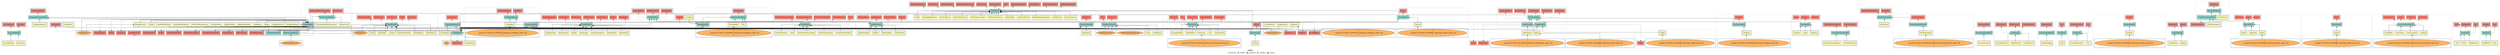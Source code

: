digraph dependencies { node [shape="rect", style="filled", colorscheme=set312]; ranksep=0.4; compound=false; remincross=true; splines=true; splines=ortho; rankdir=LR; rankdir=TB; rankdir=BT; label=<<table BORDER="0"> <tr> <td colspan="5" align="center"><b>Legend</b></td> </tr> <tr> <td> <table BORDER="0"> <tr> <td bgcolor="#ffffb3" width="20"></td> <td>  Declarations</td> </tr> </table> </td> <td> <table BORDER="0"> <tr> <td bgcolor="#8dd3c7" width="20"></td> <td>  Module</td> </tr> </table> </td> <td> <table BORDER="0"> <tr> <td bgcolor="#80b1d3" width="20"></td> <td>  Bootstrap</td> </tr> </table> </td> <td> <table BORDER="0"> <tr> <td bgcolor="#fdb462" width="20"></td> <td>  Providers</td> </tr> </table> </td> <td> <table BORDER="0"> <tr> <td bgcolor="#fb8072" width="20"></td> <td>  Exports</td> </tr> </table> </td> </tr></table>>; ratio=compress; fontname="sans-serif";  subgraph "cluster_AccordionModule" { label=""; style="dotted";node [shape="folder", fillcolor=1]; subgraph cluster_AccordionModule_declarations { style="solid";node [style="filled", shape="rect"]; node [fillcolor=2]; "Accordion"; node [fillcolor=2]; "AccordionItem"; }  "Accordion" -> "AccordionModule" [style="solid", lhead="cluster_AccordionModule" ltail="cluster_AccordionModule_declarations"]; subgraph "cluster_AccordionModule_Accordion_providers" { style="solid";  }  "AccordionItem" -> "AccordionModule" [style="solid", lhead="cluster_AccordionModule" ltail="cluster_AccordionModule_declarations"]; subgraph "cluster_AccordionModule_AccordionItem_providers" { style="solid";  }    subgraph cluster_AccordionModule_imports { style="solid"; node [style="filled", fillcolor=1, shape="rect"];   }     subgraph cluster_AccordionModule_exports { style="solid";node [style="filled", fillcolor=4, shape="rect"];"Accordion " [label="Accordion ", shape="rect"]"AccordionItem " [label="AccordionItem ", shape="rect"]}  "AccordionModule" -> "Accordion " [style="dashed", ltail="cluster_AccordionModule" lhead="cluster_AccordionModule_exports"];  "AccordionModule" -> "AccordionItem " [style="dashed", ltail="cluster_AccordionModule" lhead="cluster_AccordionModule_exports"];    subgraph cluster_AccordionModule_bootstrap { style="solid"; node [style="filled", fillcolor=5, shape="rect"];  }    subgraph cluster_AccordionModule_providers { style="solid"; node [style="filled", fillcolor=6, shape="rect"];   }     }  subgraph "cluster_BreadcrumbModule" { label=""; style="dotted";node [shape="folder", fillcolor=1]; subgraph cluster_BreadcrumbModule_declarations { style="solid";node [style="filled", shape="rect"]; node [fillcolor=2]; "Breadcrumb"; node [fillcolor=2]; "BreadcrumbItemComponent"; }  "Breadcrumb" -> "BreadcrumbModule" [style="solid", lhead="cluster_BreadcrumbModule" ltail="cluster_BreadcrumbModule_declarations"]; subgraph "cluster_BreadcrumbModule_Breadcrumb_providers" { style="solid";  }  "BreadcrumbItemComponent" -> "BreadcrumbModule" [style="solid", lhead="cluster_BreadcrumbModule" ltail="cluster_BreadcrumbModule_declarations"]; subgraph "cluster_BreadcrumbModule_BreadcrumbItemComponent_providers" { style="solid";  }    subgraph cluster_BreadcrumbModule_imports { style="solid"; node [style="filled", fillcolor=1, shape="rect"];    "DialogModule" [label="DialogModule", shape="folder"];   }    "DialogModule" -> "BreadcrumbModule" [lhead="cluster_BreadcrumbModule", ltail="cluster_BreadcrumbModule_imports"];     subgraph cluster_BreadcrumbModule_exports { style="solid";node [style="filled", fillcolor=4, shape="rect"];"Breadcrumb " [label="Breadcrumb ", shape="rect"]"BreadcrumbItemComponent " [label="BreadcrumbItemComponent ", shape="rect"]}  "BreadcrumbModule" -> "Breadcrumb " [style="dashed", ltail="cluster_BreadcrumbModule" lhead="cluster_BreadcrumbModule_exports"];  "BreadcrumbModule" -> "BreadcrumbItemComponent " [style="dashed", ltail="cluster_BreadcrumbModule" lhead="cluster_BreadcrumbModule_exports"];    subgraph cluster_BreadcrumbModule_bootstrap { style="solid"; node [style="filled", fillcolor=5, shape="rect"];  }    subgraph cluster_BreadcrumbModule_providers { style="solid"; node [style="filled", fillcolor=6, shape="rect"];   }     }  subgraph "cluster_ButtonModule" { label=""; style="dotted";node [shape="folder", fillcolor=1]; subgraph cluster_ButtonModule_declarations { style="solid";node [style="filled", shape="rect"]; node [fillcolor=2]; "Button"; }  "Button" -> "ButtonModule" [style="solid", lhead="cluster_ButtonModule" ltail="cluster_ButtonModule_declarations"]; subgraph "cluster_ButtonModule_Button_providers" { style="solid";  }    subgraph cluster_ButtonModule_imports { style="solid"; node [style="filled", fillcolor=1, shape="rect"];   }     subgraph cluster_ButtonModule_exports { style="solid";node [style="filled", fillcolor=4, shape="rect"];"Button " [label="Button ", shape="rect"]}  "ButtonModule" -> "Button " [style="dashed", ltail="cluster_ButtonModule" lhead="cluster_ButtonModule_exports"];    subgraph cluster_ButtonModule_bootstrap { style="solid"; node [style="filled", fillcolor=5, shape="rect"];  }    subgraph cluster_ButtonModule_providers { style="solid"; node [style="filled", fillcolor=6, shape="rect"];   }     }  subgraph "cluster_CheckboxModule" { label=""; style="dotted";node [shape="folder", fillcolor=1]; subgraph cluster_CheckboxModule_declarations { style="solid";node [style="filled", shape="rect"]; node [fillcolor=2]; "Checkbox"; }  "Checkbox" -> "CheckboxModule" [style="solid", lhead="cluster_CheckboxModule" ltail="cluster_CheckboxModule_declarations"]; subgraph "cluster_CheckboxModule_Checkbox_providers" { style="solid";  node [fillcolor=6, shape="oval", style="filled"]; "{
    provide: NG_VALUE_ACCESSOR, useExisting: Checkbox, multi: true
}" -> "Checkbox" [lhead="cluster_CheckboxModule_declarations" ltail="cluster_CheckboxModule_Checkbox_providers"];  }    subgraph cluster_CheckboxModule_imports { style="solid"; node [style="filled", fillcolor=1, shape="rect"];   }     subgraph cluster_CheckboxModule_exports { style="solid";node [style="filled", fillcolor=4, shape="rect"];"Checkbox " [label="Checkbox ", shape="rect"]}  "CheckboxModule" -> "Checkbox " [style="dashed", ltail="cluster_CheckboxModule" lhead="cluster_CheckboxModule_exports"];    subgraph cluster_CheckboxModule_bootstrap { style="solid"; node [style="filled", fillcolor=5, shape="rect"];  }    subgraph cluster_CheckboxModule_providers { style="solid"; node [style="filled", fillcolor=6, shape="rect"];   }     }  subgraph "cluster_CodeSnippetModule" { label=""; style="dotted";node [shape="folder", fillcolor=1]; subgraph cluster_CodeSnippetModule_declarations { style="solid";node [style="filled", shape="rect"]; node [fillcolor=2]; "CodeSnippet"; }  "CodeSnippet" -> "CodeSnippetModule" [style="solid", lhead="cluster_CodeSnippetModule" ltail="cluster_CodeSnippetModule_declarations"]; subgraph "cluster_CodeSnippetModule_CodeSnippet_providers" { style="solid";  }    subgraph cluster_CodeSnippetModule_imports { style="solid"; node [style="filled", fillcolor=1, shape="rect"];    "I18nModule" [label="I18nModule", shape="folder"];   }    "I18nModule" -> "CodeSnippetModule" [lhead="cluster_CodeSnippetModule", ltail="cluster_CodeSnippetModule_imports"];     subgraph cluster_CodeSnippetModule_exports { style="solid";node [style="filled", fillcolor=4, shape="rect"];"CodeSnippet " [label="CodeSnippet ", shape="rect"]}  "CodeSnippetModule" -> "CodeSnippet " [style="dashed", ltail="cluster_CodeSnippetModule" lhead="cluster_CodeSnippetModule_exports"];    subgraph cluster_CodeSnippetModule_bootstrap { style="solid"; node [style="filled", fillcolor=5, shape="rect"];  }    subgraph cluster_CodeSnippetModule_providers { style="solid"; node [style="filled", fillcolor=6, shape="rect"];   }     }  subgraph "cluster_ComboBoxModule" { label=""; style="dotted";node [shape="folder", fillcolor=1]; subgraph cluster_ComboBoxModule_declarations { style="solid";node [style="filled", shape="rect"]; node [fillcolor=2]; "ComboBox"; }  "ComboBox" -> "ComboBoxModule" [style="solid", lhead="cluster_ComboBoxModule" ltail="cluster_ComboBoxModule_declarations"]; subgraph "cluster_ComboBoxModule_ComboBox_providers" { style="solid";  node [fillcolor=6, shape="oval", style="filled"]; "{
    provide: NG_VALUE_ACCESSOR, useExisting: ComboBox, multi: true
}" -> "ComboBox" [lhead="cluster_ComboBoxModule_declarations" ltail="cluster_ComboBoxModule_ComboBox_providers"];  }    subgraph cluster_ComboBoxModule_imports { style="solid"; node [style="filled", fillcolor=1, shape="rect"];    "DropdownModule" [label="DropdownModule", shape="folder"];   }    "DropdownModule" -> "ComboBoxModule" [lhead="cluster_ComboBoxModule", ltail="cluster_ComboBoxModule_imports"];     subgraph cluster_ComboBoxModule_exports { style="solid";node [style="filled", fillcolor=4, shape="rect"];"ComboBox " [label="ComboBox ", shape="rect"]"DropdownModule " [label="DropdownModule ", shape="rect"]}  "ComboBoxModule" -> "ComboBox " [style="dashed", ltail="cluster_ComboBoxModule" lhead="cluster_ComboBoxModule_exports"];  "ComboBoxModule" -> "DropdownModule " [style="dashed", ltail="cluster_ComboBoxModule" lhead="cluster_ComboBoxModule_exports"];    subgraph cluster_ComboBoxModule_bootstrap { style="solid"; node [style="filled", fillcolor=5, shape="rect"];  }    subgraph cluster_ComboBoxModule_providers { style="solid"; node [style="filled", fillcolor=6, shape="rect"];   }     }  subgraph "cluster_ContentSwitcherModule" { label=""; style="dotted";node [shape="folder", fillcolor=1]; subgraph cluster_ContentSwitcherModule_declarations { style="solid";node [style="filled", shape="rect"]; node [fillcolor=2]; "ContentSwitcher"; node [fillcolor=2]; "ContentSwitcherOption"; }  "ContentSwitcher" -> "ContentSwitcherModule" [style="solid", lhead="cluster_ContentSwitcherModule" ltail="cluster_ContentSwitcherModule_declarations"]; subgraph "cluster_ContentSwitcherModule_ContentSwitcher_providers" { style="solid";  }  "ContentSwitcherOption" -> "ContentSwitcherModule" [style="solid", lhead="cluster_ContentSwitcherModule" ltail="cluster_ContentSwitcherModule_declarations"]; subgraph "cluster_ContentSwitcherModule_ContentSwitcherOption_providers" { style="solid";  }    subgraph cluster_ContentSwitcherModule_imports { style="solid"; node [style="filled", fillcolor=1, shape="rect"];   }     subgraph cluster_ContentSwitcherModule_exports { style="solid";node [style="filled", fillcolor=4, shape="rect"];"ContentSwitcher " [label="ContentSwitcher ", shape="rect"]"ContentSwitcherOption " [label="ContentSwitcherOption ", shape="rect"]}  "ContentSwitcherModule" -> "ContentSwitcher " [style="dashed", ltail="cluster_ContentSwitcherModule" lhead="cluster_ContentSwitcherModule_exports"];  "ContentSwitcherModule" -> "ContentSwitcherOption " [style="dashed", ltail="cluster_ContentSwitcherModule" lhead="cluster_ContentSwitcherModule_exports"];    subgraph cluster_ContentSwitcherModule_bootstrap { style="solid"; node [style="filled", fillcolor=5, shape="rect"];  }    subgraph cluster_ContentSwitcherModule_providers { style="solid"; node [style="filled", fillcolor=6, shape="rect"];   }     }  subgraph "cluster_DatePickerInputModule" { label=""; style="dotted";node [shape="folder", fillcolor=1]; subgraph cluster_DatePickerInputModule_declarations { style="solid";node [style="filled", shape="rect"]; node [fillcolor=2]; "DatePickerInput"; }  "DatePickerInput" -> "DatePickerInputModule" [style="solid", lhead="cluster_DatePickerInputModule" ltail="cluster_DatePickerInputModule_declarations"]; subgraph "cluster_DatePickerInputModule_DatePickerInput_providers" { style="solid";  node [fillcolor=6, shape="oval", style="filled"]; "{
    provide: NG_VALUE_ACCESSOR, useExisting: DatePickerInput, multi: true
}" -> "DatePickerInput" [lhead="cluster_DatePickerInputModule_declarations" ltail="cluster_DatePickerInputModule_DatePickerInput_providers"];  }    subgraph cluster_DatePickerInputModule_imports { style="solid"; node [style="filled", fillcolor=1, shape="rect"];   }     subgraph cluster_DatePickerInputModule_exports { style="solid";node [style="filled", fillcolor=4, shape="rect"];"DatePickerInput " [label="DatePickerInput ", shape="rect"]}  "DatePickerInputModule" -> "DatePickerInput " [style="dashed", ltail="cluster_DatePickerInputModule" lhead="cluster_DatePickerInputModule_exports"];    subgraph cluster_DatePickerInputModule_bootstrap { style="solid"; node [style="filled", fillcolor=5, shape="rect"];  }    subgraph cluster_DatePickerInputModule_providers { style="solid"; node [style="filled", fillcolor=6, shape="rect"];   }     }  subgraph "cluster_DatePickerModule" { label=""; style="dotted";node [shape="folder", fillcolor=1]; subgraph cluster_DatePickerModule_declarations { style="solid";node [style="filled", shape="rect"]; node [fillcolor=2]; "DatePicker"; }  "DatePicker" -> "DatePickerModule" [style="solid", lhead="cluster_DatePickerModule" ltail="cluster_DatePickerModule_declarations"]; subgraph "cluster_DatePickerModule_DatePicker_providers" { style="solid";  }    subgraph cluster_DatePickerModule_imports { style="solid"; node [style="filled", fillcolor=1, shape="rect"];    "DatePickerInputModule" [label="DatePickerInputModule", shape="folder"];   }    "DatePickerInputModule" -> "DatePickerModule" [lhead="cluster_DatePickerModule", ltail="cluster_DatePickerModule_imports"];     subgraph cluster_DatePickerModule_exports { style="solid";node [style="filled", fillcolor=4, shape="rect"];"DatePicker " [label="DatePicker ", shape="rect"]"DatePickerInputModule " [label="DatePickerInputModule ", shape="rect"]}  "DatePickerModule" -> "DatePicker " [style="dashed", ltail="cluster_DatePickerModule" lhead="cluster_DatePickerModule_exports"];  "DatePickerModule" -> "DatePickerInputModule " [style="dashed", ltail="cluster_DatePickerModule" lhead="cluster_DatePickerModule_exports"];    subgraph cluster_DatePickerModule_bootstrap { style="solid"; node [style="filled", fillcolor=5, shape="rect"];  }    subgraph cluster_DatePickerModule_providers { style="solid"; node [style="filled", fillcolor=6, shape="rect"];   }     }  subgraph "cluster_DialogModule" { label=""; style="dotted";node [shape="folder", fillcolor=1]; subgraph cluster_DialogModule_declarations { style="solid";node [style="filled", shape="rect"]; node [fillcolor=2]; "Dialog"; node [fillcolor=2]; "DialogDirective"; node [fillcolor=2]; "DialogPlaceholder"; node [fillcolor=2]; "EllipsisTooltip"; node [fillcolor=2]; "OverflowMenu"; node [fillcolor=2]; "OverflowMenuDirective"; node [fillcolor=2]; "OverflowMenuOption"; node [fillcolor=2]; "OverflowMenuPane"; node [fillcolor=2]; "Tooltip"; node [fillcolor=2]; "TooltipDefinition"; node [fillcolor=2]; "TooltipDirective"; node [fillcolor=2]; "TooltipIcon"; }  "Dialog" -> "DialogModule" [style="solid", lhead="cluster_DialogModule" ltail="cluster_DialogModule_declarations"]; subgraph "cluster_DialogModule_Dialog_providers" { style="solid";  }  "DialogDirective" -> "DialogModule" [style="solid", lhead="cluster_DialogModule" ltail="cluster_DialogModule_declarations"]; subgraph "cluster_DialogModule_DialogDirective_providers" { style="solid";  node [fillcolor=6, shape="oval", style="filled"]; "DialogService" -> "DialogDirective" [lhead="cluster_DialogModule_declarations" ltail="cluster_DialogModule_DialogDirective_providers"];  }  "DialogPlaceholder" -> "DialogModule" [style="solid", lhead="cluster_DialogModule" ltail="cluster_DialogModule_declarations"]; subgraph "cluster_DialogModule_DialogPlaceholder_providers" { style="solid";  }  "EllipsisTooltip" -> "DialogModule" [style="solid", lhead="cluster_DialogModule" ltail="cluster_DialogModule_declarations"]; subgraph "cluster_DialogModule_EllipsisTooltip_providers" { style="solid";  }  "OverflowMenu" -> "DialogModule" [style="solid", lhead="cluster_DialogModule" ltail="cluster_DialogModule_declarations"]; subgraph "cluster_DialogModule_OverflowMenu_providers" { style="solid";  }  "OverflowMenuDirective" -> "DialogModule" [style="solid", lhead="cluster_DialogModule" ltail="cluster_DialogModule_declarations"]; subgraph "cluster_DialogModule_OverflowMenuDirective_providers" { style="solid";  }  "OverflowMenuOption" -> "DialogModule" [style="solid", lhead="cluster_DialogModule" ltail="cluster_DialogModule_declarations"]; subgraph "cluster_DialogModule_OverflowMenuOption_providers" { style="solid";  }  "OverflowMenuPane" -> "DialogModule" [style="solid", lhead="cluster_DialogModule" ltail="cluster_DialogModule_declarations"]; subgraph "cluster_DialogModule_OverflowMenuPane_providers" { style="solid";  }  "Tooltip" -> "DialogModule" [style="solid", lhead="cluster_DialogModule" ltail="cluster_DialogModule_declarations"]; subgraph "cluster_DialogModule_Tooltip_providers" { style="solid";  }  "TooltipDefinition" -> "DialogModule" [style="solid", lhead="cluster_DialogModule" ltail="cluster_DialogModule_declarations"]; subgraph "cluster_DialogModule_TooltipDefinition_providers" { style="solid";  }  "TooltipDirective" -> "DialogModule" [style="solid", lhead="cluster_DialogModule" ltail="cluster_DialogModule_declarations"]; subgraph "cluster_DialogModule_TooltipDirective_providers" { style="solid";  }  "TooltipIcon" -> "DialogModule" [style="solid", lhead="cluster_DialogModule" ltail="cluster_DialogModule_declarations"]; subgraph "cluster_DialogModule_TooltipIcon_providers" { style="solid";  }    subgraph cluster_DialogModule_imports { style="solid"; node [style="filled", fillcolor=1, shape="rect"];    "ExperimentalModule" [label="ExperimentalModule", shape="folder"];    "I18nModule" [label="I18nModule", shape="folder"];    "PlaceholderModule" [label="PlaceholderModule", shape="folder"];   }    "ExperimentalModule" -> "DialogModule" [lhead="cluster_DialogModule", ltail="cluster_DialogModule_imports"];    "I18nModule" -> "DialogModule" [lhead="cluster_DialogModule", ltail="cluster_DialogModule_imports"];    "PlaceholderModule" -> "DialogModule" [lhead="cluster_DialogModule", ltail="cluster_DialogModule_imports"];     subgraph cluster_DialogModule_exports { style="solid";node [style="filled", fillcolor=4, shape="rect"];"Dialog " [label="Dialog ", shape="rect"]"DialogDirective " [label="DialogDirective ", shape="rect"]"DialogPlaceholder " [label="DialogPlaceholder ", shape="rect"]"EllipsisTooltip " [label="EllipsisTooltip ", shape="rect"]"OverflowMenu " [label="OverflowMenu ", shape="rect"]"OverflowMenuDirective " [label="OverflowMenuDirective ", shape="rect"]"OverflowMenuOption " [label="OverflowMenuOption ", shape="rect"]"OverflowMenuPane " [label="OverflowMenuPane ", shape="rect"]"Tooltip " [label="Tooltip ", shape="rect"]"TooltipDefinition " [label="TooltipDefinition ", shape="rect"]"TooltipDirective " [label="TooltipDirective ", shape="rect"]"TooltipIcon " [label="TooltipIcon ", shape="rect"]}  "DialogModule" -> "Dialog " [style="dashed", ltail="cluster_DialogModule" lhead="cluster_DialogModule_exports"];  "DialogModule" -> "DialogDirective " [style="dashed", ltail="cluster_DialogModule" lhead="cluster_DialogModule_exports"];  "DialogModule" -> "DialogPlaceholder " [style="dashed", ltail="cluster_DialogModule" lhead="cluster_DialogModule_exports"];  "DialogModule" -> "EllipsisTooltip " [style="dashed", ltail="cluster_DialogModule" lhead="cluster_DialogModule_exports"];  "DialogModule" -> "OverflowMenu " [style="dashed", ltail="cluster_DialogModule" lhead="cluster_DialogModule_exports"];  "DialogModule" -> "OverflowMenuDirective " [style="dashed", ltail="cluster_DialogModule" lhead="cluster_DialogModule_exports"];  "DialogModule" -> "OverflowMenuOption " [style="dashed", ltail="cluster_DialogModule" lhead="cluster_DialogModule_exports"];  "DialogModule" -> "OverflowMenuPane " [style="dashed", ltail="cluster_DialogModule" lhead="cluster_DialogModule_exports"];  "DialogModule" -> "Tooltip " [style="dashed", ltail="cluster_DialogModule" lhead="cluster_DialogModule_exports"];  "DialogModule" -> "TooltipDefinition " [style="dashed", ltail="cluster_DialogModule" lhead="cluster_DialogModule_exports"];  "DialogModule" -> "TooltipDirective " [style="dashed", ltail="cluster_DialogModule" lhead="cluster_DialogModule_exports"];  "DialogModule" -> "TooltipIcon " [style="dashed", ltail="cluster_DialogModule" lhead="cluster_DialogModule_exports"];    subgraph cluster_DialogModule_bootstrap { style="solid"; node [style="filled", fillcolor=5, shape="rect"];  }    subgraph cluster_DialogModule_providers { style="solid"; node [style="filled", fillcolor=6, shape="rect"];    "DialogService" [label="DialogService", shape="oval"];   }    "DialogService" -> "DialogModule" [lhead="cluster_DialogModule", ltail="cluster_DialogModule_providers"];     }  subgraph "cluster_DocumentationModule" { label=""; style="dotted";node [shape="folder", fillcolor=1]; subgraph cluster_DocumentationModule_declarations { style="solid";node [style="filled", shape="rect"]; node [fillcolor=2]; "Documentation"; }  "Documentation" -> "DocumentationModule" [style="solid", lhead="cluster_DocumentationModule" ltail="cluster_DocumentationModule_declarations"]; subgraph "cluster_DocumentationModule_Documentation_providers" { style="solid";  }    subgraph cluster_DocumentationModule_imports { style="solid"; node [style="filled", fillcolor=1, shape="rect"];   }     subgraph cluster_DocumentationModule_exports { style="solid";node [style="filled", fillcolor=4, shape="rect"];"Documentation " [label="Documentation ", shape="rect"]}  "DocumentationModule" -> "Documentation " [style="dashed", ltail="cluster_DocumentationModule" lhead="cluster_DocumentationModule_exports"];    subgraph cluster_DocumentationModule_bootstrap { style="solid"; node [style="filled", fillcolor=5, shape="rect"];  }    subgraph cluster_DocumentationModule_providers { style="solid"; node [style="filled", fillcolor=6, shape="rect"];   }     }  subgraph "cluster_DropdownModule" { label=""; style="dotted";node [shape="folder", fillcolor=1]; subgraph cluster_DropdownModule_declarations { style="solid";node [style="filled", shape="rect"]; node [fillcolor=2]; "Dropdown"; node [fillcolor=2]; "DropdownList"; node [fillcolor=2]; "ScrollableList"; }  "Dropdown" -> "DropdownModule" [style="solid", lhead="cluster_DropdownModule" ltail="cluster_DropdownModule_declarations"]; subgraph "cluster_DropdownModule_Dropdown_providers" { style="solid";  node [fillcolor=6, shape="oval", style="filled"]; "{
    provide: NG_VALUE_ACCESSOR, useExisting: Dropdown, multi: true
}" -> "Dropdown" [lhead="cluster_DropdownModule_declarations" ltail="cluster_DropdownModule_Dropdown_providers"];  }  "DropdownList" -> "DropdownModule" [style="solid", lhead="cluster_DropdownModule" ltail="cluster_DropdownModule_declarations"]; subgraph "cluster_DropdownModule_DropdownList_providers" { style="solid";  }  "ScrollableList" -> "DropdownModule" [style="solid", lhead="cluster_DropdownModule" ltail="cluster_DropdownModule_declarations"]; subgraph "cluster_DropdownModule_ScrollableList_providers" { style="solid";  }    subgraph cluster_DropdownModule_imports { style="solid"; node [style="filled", fillcolor=1, shape="rect"];    "I18nModule" [label="I18nModule", shape="folder"];    "PlaceholderModule" [label="PlaceholderModule", shape="folder"];   }    "I18nModule" -> "DropdownModule" [lhead="cluster_DropdownModule", ltail="cluster_DropdownModule_imports"];    "PlaceholderModule" -> "DropdownModule" [lhead="cluster_DropdownModule", ltail="cluster_DropdownModule_imports"];     subgraph cluster_DropdownModule_exports { style="solid";node [style="filled", fillcolor=4, shape="rect"];"Dropdown " [label="Dropdown ", shape="rect"]"DropdownList " [label="DropdownList ", shape="rect"]"ScrollableList " [label="ScrollableList ", shape="rect"]}  "DropdownModule" -> "Dropdown " [style="dashed", ltail="cluster_DropdownModule" lhead="cluster_DropdownModule_exports"];  "DropdownModule" -> "DropdownList " [style="dashed", ltail="cluster_DropdownModule" lhead="cluster_DropdownModule_exports"];  "DropdownModule" -> "ScrollableList " [style="dashed", ltail="cluster_DropdownModule" lhead="cluster_DropdownModule_exports"];    subgraph cluster_DropdownModule_bootstrap { style="solid"; node [style="filled", fillcolor=5, shape="rect"];  }    subgraph cluster_DropdownModule_providers { style="solid"; node [style="filled", fillcolor=6, shape="rect"];    "DropdownService" [label="DropdownService", shape="oval"];   }    "DropdownService" -> "DropdownModule" [lhead="cluster_DropdownModule", ltail="cluster_DropdownModule_providers"];     }  subgraph "cluster_ExperimentalModule" { label=""; style="dotted";node [shape="folder", fillcolor=1]; subgraph cluster_ExperimentalModule_declarations { style="solid";node [style="filled", shape="rect"]; }    subgraph cluster_ExperimentalModule_imports { style="solid"; node [style="filled", fillcolor=1, shape="rect"];   }     subgraph cluster_ExperimentalModule_exports { style="solid";node [style="filled", fillcolor=4, shape="rect"];}    subgraph cluster_ExperimentalModule_bootstrap { style="solid"; node [style="filled", fillcolor=5, shape="rect"];  }    subgraph cluster_ExperimentalModule_providers { style="solid"; node [style="filled", fillcolor=6, shape="rect"];    "ExperimentalService" [label="ExperimentalService", shape="oval"];   }    "ExperimentalService" -> "ExperimentalModule" [lhead="cluster_ExperimentalModule", ltail="cluster_ExperimentalModule_providers"];     }  subgraph "cluster_FileUploaderModule" { label=""; style="dotted";node [shape="folder", fillcolor=1]; subgraph cluster_FileUploaderModule_declarations { style="solid";node [style="filled", shape="rect"]; node [fillcolor=2]; "File"; node [fillcolor=2]; "FileUploader"; }  "File" -> "FileUploaderModule" [style="solid", lhead="cluster_FileUploaderModule" ltail="cluster_FileUploaderModule_declarations"]; subgraph "cluster_FileUploaderModule_File_providers" { style="solid";  }  "FileUploader" -> "FileUploaderModule" [style="solid", lhead="cluster_FileUploaderModule" ltail="cluster_FileUploaderModule_declarations"]; subgraph "cluster_FileUploaderModule_FileUploader_providers" { style="solid";  node [fillcolor=6, shape="oval", style="filled"]; "{
    provide: NG_VALUE_ACCESSOR, useExisting: FileUploader, multi: true
}" -> "FileUploader" [lhead="cluster_FileUploaderModule_declarations" ltail="cluster_FileUploaderModule_FileUploader_providers"];  }    subgraph cluster_FileUploaderModule_imports { style="solid"; node [style="filled", fillcolor=1, shape="rect"];    "ButtonModule" [label="ButtonModule", shape="folder"];    "LoadingModule" [label="LoadingModule", shape="folder"];   }    "ButtonModule" -> "FileUploaderModule" [lhead="cluster_FileUploaderModule", ltail="cluster_FileUploaderModule_imports"];    "LoadingModule" -> "FileUploaderModule" [lhead="cluster_FileUploaderModule", ltail="cluster_FileUploaderModule_imports"];     subgraph cluster_FileUploaderModule_exports { style="solid";node [style="filled", fillcolor=4, shape="rect"];"FileUploader " [label="FileUploader ", shape="rect"]}  "FileUploaderModule" -> "FileUploader " [style="dashed", ltail="cluster_FileUploaderModule" lhead="cluster_FileUploaderModule_exports"];    subgraph cluster_FileUploaderModule_bootstrap { style="solid"; node [style="filled", fillcolor=5, shape="rect"];  }    subgraph cluster_FileUploaderModule_providers { style="solid"; node [style="filled", fillcolor=6, shape="rect"];   }     }  subgraph "cluster_GridModule" { label=""; style="dotted";node [shape="folder", fillcolor=1]; subgraph cluster_GridModule_declarations { style="solid";node [style="filled", shape="rect"]; node [fillcolor=2]; "ColumnDirective"; node [fillcolor=2]; "GridDirective"; node [fillcolor=2]; "RowDirective"; }  "ColumnDirective" -> "GridModule" [style="solid", lhead="cluster_GridModule" ltail="cluster_GridModule_declarations"]; subgraph "cluster_GridModule_ColumnDirective_providers" { style="solid";  }  "GridDirective" -> "GridModule" [style="solid", lhead="cluster_GridModule" ltail="cluster_GridModule_declarations"]; subgraph "cluster_GridModule_GridDirective_providers" { style="solid";  }  "RowDirective" -> "GridModule" [style="solid", lhead="cluster_GridModule" ltail="cluster_GridModule_declarations"]; subgraph "cluster_GridModule_RowDirective_providers" { style="solid";  }    subgraph cluster_GridModule_imports { style="solid"; node [style="filled", fillcolor=1, shape="rect"];   }     subgraph cluster_GridModule_exports { style="solid";node [style="filled", fillcolor=4, shape="rect"];"ColumnDirective " [label="ColumnDirective ", shape="rect"]"GridDirective " [label="GridDirective ", shape="rect"]"RowDirective " [label="RowDirective ", shape="rect"]}  "GridModule" -> "ColumnDirective " [style="dashed", ltail="cluster_GridModule" lhead="cluster_GridModule_exports"];  "GridModule" -> "GridDirective " [style="dashed", ltail="cluster_GridModule" lhead="cluster_GridModule_exports"];  "GridModule" -> "RowDirective " [style="dashed", ltail="cluster_GridModule" lhead="cluster_GridModule_exports"];    subgraph cluster_GridModule_bootstrap { style="solid"; node [style="filled", fillcolor=5, shape="rect"];  }    subgraph cluster_GridModule_providers { style="solid"; node [style="filled", fillcolor=6, shape="rect"];   }     }  subgraph "cluster_HeaderModule" { label=""; style="dotted";node [shape="folder", fillcolor=1]; subgraph cluster_HeaderModule_declarations { style="solid";node [style="filled", shape="rect"]; node [fillcolor=2]; "Hamburger"; node [fillcolor=2]; "Header"; node [fillcolor=2]; "HeaderAction"; node [fillcolor=2]; "HeaderGlobal"; node [fillcolor=2]; "HeaderItem"; node [fillcolor=2]; "HeaderMenu"; node [fillcolor=2]; "HeaderNavigation"; }  "Hamburger" -> "HeaderModule" [style="solid", lhead="cluster_HeaderModule" ltail="cluster_HeaderModule_declarations"]; subgraph "cluster_HeaderModule_Hamburger_providers" { style="solid";  }  "Header" -> "HeaderModule" [style="solid", lhead="cluster_HeaderModule" ltail="cluster_HeaderModule_declarations"]; subgraph "cluster_HeaderModule_Header_providers" { style="solid";  }  "HeaderAction" -> "HeaderModule" [style="solid", lhead="cluster_HeaderModule" ltail="cluster_HeaderModule_declarations"]; subgraph "cluster_HeaderModule_HeaderAction_providers" { style="solid";  }  "HeaderGlobal" -> "HeaderModule" [style="solid", lhead="cluster_HeaderModule" ltail="cluster_HeaderModule_declarations"]; subgraph "cluster_HeaderModule_HeaderGlobal_providers" { style="solid";  }  "HeaderItem" -> "HeaderModule" [style="solid", lhead="cluster_HeaderModule" ltail="cluster_HeaderModule_declarations"]; subgraph "cluster_HeaderModule_HeaderItem_providers" { style="solid";  }  "HeaderMenu" -> "HeaderModule" [style="solid", lhead="cluster_HeaderModule" ltail="cluster_HeaderModule_declarations"]; subgraph "cluster_HeaderModule_HeaderMenu_providers" { style="solid";  }  "HeaderNavigation" -> "HeaderModule" [style="solid", lhead="cluster_HeaderModule" ltail="cluster_HeaderModule_declarations"]; subgraph "cluster_HeaderModule_HeaderNavigation_providers" { style="solid";  }    subgraph cluster_HeaderModule_imports { style="solid"; node [style="filled", fillcolor=1, shape="rect"];    "I18nModule" [label="I18nModule", shape="folder"];   }    "I18nModule" -> "HeaderModule" [lhead="cluster_HeaderModule", ltail="cluster_HeaderModule_imports"];     subgraph cluster_HeaderModule_exports { style="solid";node [style="filled", fillcolor=4, shape="rect"];"Hamburger " [label="Hamburger ", shape="rect"]"Header " [label="Header ", shape="rect"]"HeaderAction " [label="HeaderAction ", shape="rect"]"HeaderGlobal " [label="HeaderGlobal ", shape="rect"]"HeaderItem " [label="HeaderItem ", shape="rect"]"HeaderMenu " [label="HeaderMenu ", shape="rect"]"HeaderNavigation " [label="HeaderNavigation ", shape="rect"]}  "HeaderModule" -> "Hamburger " [style="dashed", ltail="cluster_HeaderModule" lhead="cluster_HeaderModule_exports"];  "HeaderModule" -> "Header " [style="dashed", ltail="cluster_HeaderModule" lhead="cluster_HeaderModule_exports"];  "HeaderModule" -> "HeaderAction " [style="dashed", ltail="cluster_HeaderModule" lhead="cluster_HeaderModule_exports"];  "HeaderModule" -> "HeaderGlobal " [style="dashed", ltail="cluster_HeaderModule" lhead="cluster_HeaderModule_exports"];  "HeaderModule" -> "HeaderItem " [style="dashed", ltail="cluster_HeaderModule" lhead="cluster_HeaderModule_exports"];  "HeaderModule" -> "HeaderMenu " [style="dashed", ltail="cluster_HeaderModule" lhead="cluster_HeaderModule_exports"];  "HeaderModule" -> "HeaderNavigation " [style="dashed", ltail="cluster_HeaderModule" lhead="cluster_HeaderModule_exports"];    subgraph cluster_HeaderModule_bootstrap { style="solid"; node [style="filled", fillcolor=5, shape="rect"];  }    subgraph cluster_HeaderModule_providers { style="solid"; node [style="filled", fillcolor=6, shape="rect"];   }     }  subgraph "cluster_I18nModule" { label=""; style="dotted";node [shape="folder", fillcolor=1]; subgraph cluster_I18nModule_declarations { style="solid";node [style="filled", shape="rect"]; node [fillcolor=2]; "ReplacePipe"; }  "ReplacePipe" -> "I18nModule" [style="solid", lhead="cluster_I18nModule" ltail="cluster_I18nModule_declarations"]; subgraph "cluster_I18nModule_ReplacePipe_providers" { style="solid";  }    subgraph cluster_I18nModule_imports { style="solid"; node [style="filled", fillcolor=1, shape="rect"];   }     subgraph cluster_I18nModule_exports { style="solid";node [style="filled", fillcolor=4, shape="rect"];"ReplacePipe " [label="ReplacePipe ", shape="rect"]}  "I18nModule" -> "ReplacePipe " [style="dashed", ltail="cluster_I18nModule" lhead="cluster_I18nModule_exports"];    subgraph cluster_I18nModule_bootstrap { style="solid"; node [style="filled", fillcolor=5, shape="rect"];  }    subgraph cluster_I18nModule_providers { style="solid"; node [style="filled", fillcolor=6, shape="rect"];    "I18n" [label="I18n", shape="oval"];   }    "I18n" -> "I18nModule" [lhead="cluster_I18nModule", ltail="cluster_I18nModule_providers"];     }  subgraph "cluster_InlineLoadingModule" { label=""; style="dotted";node [shape="folder", fillcolor=1]; subgraph cluster_InlineLoadingModule_declarations { style="solid";node [style="filled", shape="rect"]; node [fillcolor=2]; "InlineLoading"; }  "InlineLoading" -> "InlineLoadingModule" [style="solid", lhead="cluster_InlineLoadingModule" ltail="cluster_InlineLoadingModule_declarations"]; subgraph "cluster_InlineLoadingModule_InlineLoading_providers" { style="solid";  }    subgraph cluster_InlineLoadingModule_imports { style="solid"; node [style="filled", fillcolor=1, shape="rect"];   }     subgraph cluster_InlineLoadingModule_exports { style="solid";node [style="filled", fillcolor=4, shape="rect"];"InlineLoading " [label="InlineLoading ", shape="rect"]}  "InlineLoadingModule" -> "InlineLoading " [style="dashed", ltail="cluster_InlineLoadingModule" lhead="cluster_InlineLoadingModule_exports"];    subgraph cluster_InlineLoadingModule_bootstrap { style="solid"; node [style="filled", fillcolor=5, shape="rect"];  }    subgraph cluster_InlineLoadingModule_providers { style="solid"; node [style="filled", fillcolor=6, shape="rect"];   }     }  subgraph "cluster_InputModule" { label=""; style="dotted";node [shape="folder", fillcolor=1]; subgraph cluster_InputModule_declarations { style="solid";node [style="filled", shape="rect"]; node [fillcolor=2]; "Label"; node [fillcolor=2]; "TextArea"; node [fillcolor=2]; "TextInput"; }  "Label" -> "InputModule" [style="solid", lhead="cluster_InputModule" ltail="cluster_InputModule_declarations"]; subgraph "cluster_InputModule_Label_providers" { style="solid";  }  "TextArea" -> "InputModule" [style="solid", lhead="cluster_InputModule" ltail="cluster_InputModule_declarations"]; subgraph "cluster_InputModule_TextArea_providers" { style="solid";  }  "TextInput" -> "InputModule" [style="solid", lhead="cluster_InputModule" ltail="cluster_InputModule_declarations"]; subgraph "cluster_InputModule_TextInput_providers" { style="solid";  }    subgraph cluster_InputModule_imports { style="solid"; node [style="filled", fillcolor=1, shape="rect"];   }     subgraph cluster_InputModule_exports { style="solid";node [style="filled", fillcolor=4, shape="rect"];"Label " [label="Label ", shape="rect"]"TextArea " [label="TextArea ", shape="rect"]"TextInput " [label="TextInput ", shape="rect"]}  "InputModule" -> "Label " [style="dashed", ltail="cluster_InputModule" lhead="cluster_InputModule_exports"];  "InputModule" -> "TextArea " [style="dashed", ltail="cluster_InputModule" lhead="cluster_InputModule_exports"];  "InputModule" -> "TextInput " [style="dashed", ltail="cluster_InputModule" lhead="cluster_InputModule_exports"];    subgraph cluster_InputModule_bootstrap { style="solid"; node [style="filled", fillcolor=5, shape="rect"];  }    subgraph cluster_InputModule_providers { style="solid"; node [style="filled", fillcolor=6, shape="rect"];   }     }  subgraph "cluster_LinkModule" { label=""; style="dotted";node [shape="folder", fillcolor=1]; subgraph cluster_LinkModule_declarations { style="solid";node [style="filled", shape="rect"]; node [fillcolor=2]; "Link"; }  "Link" -> "LinkModule" [style="solid", lhead="cluster_LinkModule" ltail="cluster_LinkModule_declarations"]; subgraph "cluster_LinkModule_Link_providers" { style="solid";  }    subgraph cluster_LinkModule_imports { style="solid"; node [style="filled", fillcolor=1, shape="rect"];   }     subgraph cluster_LinkModule_exports { style="solid";node [style="filled", fillcolor=4, shape="rect"];"Link " [label="Link ", shape="rect"]}  "LinkModule" -> "Link " [style="dashed", ltail="cluster_LinkModule" lhead="cluster_LinkModule_exports"];    subgraph cluster_LinkModule_bootstrap { style="solid"; node [style="filled", fillcolor=5, shape="rect"];  }    subgraph cluster_LinkModule_providers { style="solid"; node [style="filled", fillcolor=6, shape="rect"];   }     }  subgraph "cluster_ListModule" { label=""; style="dotted";node [shape="folder", fillcolor=1]; subgraph cluster_ListModule_declarations { style="solid";node [style="filled", shape="rect"]; node [fillcolor=2]; "List"; node [fillcolor=2]; "ListItemDirective"; }  "List" -> "ListModule" [style="solid", lhead="cluster_ListModule" ltail="cluster_ListModule_declarations"]; subgraph "cluster_ListModule_List_providers" { style="solid";  }  "ListItemDirective" -> "ListModule" [style="solid", lhead="cluster_ListModule" ltail="cluster_ListModule_declarations"]; subgraph "cluster_ListModule_ListItemDirective_providers" { style="solid";  }    subgraph cluster_ListModule_imports { style="solid"; node [style="filled", fillcolor=1, shape="rect"];   }     subgraph cluster_ListModule_exports { style="solid";node [style="filled", fillcolor=4, shape="rect"];"List " [label="List ", shape="rect"]"ListItemDirective " [label="ListItemDirective ", shape="rect"]}  "ListModule" -> "List " [style="dashed", ltail="cluster_ListModule" lhead="cluster_ListModule_exports"];  "ListModule" -> "ListItemDirective " [style="dashed", ltail="cluster_ListModule" lhead="cluster_ListModule_exports"];    subgraph cluster_ListModule_bootstrap { style="solid"; node [style="filled", fillcolor=5, shape="rect"];  }    subgraph cluster_ListModule_providers { style="solid"; node [style="filled", fillcolor=6, shape="rect"];   }     }  subgraph "cluster_LoadingModule" { label=""; style="dotted";node [shape="folder", fillcolor=1]; subgraph cluster_LoadingModule_declarations { style="solid";node [style="filled", shape="rect"]; node [fillcolor=2]; "Loading"; }  "Loading" -> "LoadingModule" [style="solid", lhead="cluster_LoadingModule" ltail="cluster_LoadingModule_declarations"]; subgraph "cluster_LoadingModule_Loading_providers" { style="solid";  }    subgraph cluster_LoadingModule_imports { style="solid"; node [style="filled", fillcolor=1, shape="rect"];    "I18nModule" [label="I18nModule", shape="folder"];   }    "I18nModule" -> "LoadingModule" [lhead="cluster_LoadingModule", ltail="cluster_LoadingModule_imports"];     subgraph cluster_LoadingModule_exports { style="solid";node [style="filled", fillcolor=4, shape="rect"];"Loading " [label="Loading ", shape="rect"]}  "LoadingModule" -> "Loading " [style="dashed", ltail="cluster_LoadingModule" lhead="cluster_LoadingModule_exports"];    subgraph cluster_LoadingModule_bootstrap { style="solid"; node [style="filled", fillcolor=5, shape="rect"];  }    subgraph cluster_LoadingModule_providers { style="solid"; node [style="filled", fillcolor=6, shape="rect"];   }     }  subgraph "cluster_ModalModule" { label=""; style="dotted";node [shape="folder", fillcolor=1]; subgraph cluster_ModalModule_declarations { style="solid";node [style="filled", shape="rect"]; node [fillcolor=2]; "AlertModal"; node [fillcolor=2]; "Modal"; node [fillcolor=2]; "ModalFooter"; node [fillcolor=2]; "ModalHeader"; node [fillcolor=2]; "ModalPlaceholder"; node [fillcolor=2]; "Overlay"; }  "AlertModal" -> "ModalModule" [style="solid", lhead="cluster_ModalModule" ltail="cluster_ModalModule_declarations"]; subgraph "cluster_ModalModule_AlertModal_providers" { style="solid";  }  "Modal" -> "ModalModule" [style="solid", lhead="cluster_ModalModule" ltail="cluster_ModalModule_declarations"]; subgraph "cluster_ModalModule_Modal_providers" { style="solid";  }  "ModalFooter" -> "ModalModule" [style="solid", lhead="cluster_ModalModule" ltail="cluster_ModalModule_declarations"]; subgraph "cluster_ModalModule_ModalFooter_providers" { style="solid";  }  "ModalHeader" -> "ModalModule" [style="solid", lhead="cluster_ModalModule" ltail="cluster_ModalModule_declarations"]; subgraph "cluster_ModalModule_ModalHeader_providers" { style="solid";  }  "ModalPlaceholder" -> "ModalModule" [style="solid", lhead="cluster_ModalModule" ltail="cluster_ModalModule_declarations"]; subgraph "cluster_ModalModule_ModalPlaceholder_providers" { style="solid";  }  "Overlay" -> "ModalModule" [style="solid", lhead="cluster_ModalModule" ltail="cluster_ModalModule_declarations"]; subgraph "cluster_ModalModule_Overlay_providers" { style="solid";  }    subgraph cluster_ModalModule_imports { style="solid"; node [style="filled", fillcolor=1, shape="rect"];    "ButtonModule" [label="ButtonModule", shape="folder"];    "ExperimentalModule" [label="ExperimentalModule", shape="folder"];    "I18nModule" [label="I18nModule", shape="folder"];    "PlaceholderModule" [label="PlaceholderModule", shape="folder"];   }    "ButtonModule" -> "ModalModule" [lhead="cluster_ModalModule", ltail="cluster_ModalModule_imports"];    "ExperimentalModule" -> "ModalModule" [lhead="cluster_ModalModule", ltail="cluster_ModalModule_imports"];    "I18nModule" -> "ModalModule" [lhead="cluster_ModalModule", ltail="cluster_ModalModule_imports"];    "PlaceholderModule" -> "ModalModule" [lhead="cluster_ModalModule", ltail="cluster_ModalModule_imports"];     subgraph cluster_ModalModule_exports { style="solid";node [style="filled", fillcolor=4, shape="rect"];"AlertModal " [label="AlertModal ", shape="rect"]"Modal " [label="Modal ", shape="rect"]"ModalFooter " [label="ModalFooter ", shape="rect"]"ModalHeader " [label="ModalHeader ", shape="rect"]"ModalPlaceholder " [label="ModalPlaceholder ", shape="rect"]}  "ModalModule" -> "AlertModal " [style="dashed", ltail="cluster_ModalModule" lhead="cluster_ModalModule_exports"];  "ModalModule" -> "Modal " [style="dashed", ltail="cluster_ModalModule" lhead="cluster_ModalModule_exports"];  "ModalModule" -> "ModalFooter " [style="dashed", ltail="cluster_ModalModule" lhead="cluster_ModalModule_exports"];  "ModalModule" -> "ModalHeader " [style="dashed", ltail="cluster_ModalModule" lhead="cluster_ModalModule_exports"];  "ModalModule" -> "ModalPlaceholder " [style="dashed", ltail="cluster_ModalModule" lhead="cluster_ModalModule_exports"];    subgraph cluster_ModalModule_bootstrap { style="solid"; node [style="filled", fillcolor=5, shape="rect"];  }    subgraph cluster_ModalModule_providers { style="solid"; node [style="filled", fillcolor=6, shape="rect"];    "ModalService" [label="ModalService", shape="oval"];   }    "ModalService" -> "ModalModule" [lhead="cluster_ModalModule", ltail="cluster_ModalModule_providers"];     }  subgraph "cluster_NFormsModule" { label=""; style="dotted";node [shape="folder", fillcolor=1]; subgraph cluster_NFormsModule_declarations { style="solid";node [style="filled", shape="rect"]; }    subgraph cluster_NFormsModule_imports { style="solid"; node [style="filled", fillcolor=1, shape="rect"];    "ButtonModule" [label="ButtonModule", shape="folder"];    "CheckboxModule" [label="CheckboxModule", shape="folder"];    "InputModule" [label="InputModule", shape="folder"];    "RadioModule" [label="RadioModule", shape="folder"];    "ToggleModule" [label="ToggleModule", shape="folder"];   }    "ButtonModule" -> "NFormsModule" [lhead="cluster_NFormsModule", ltail="cluster_NFormsModule_imports"];    "CheckboxModule" -> "NFormsModule" [lhead="cluster_NFormsModule", ltail="cluster_NFormsModule_imports"];    "InputModule" -> "NFormsModule" [lhead="cluster_NFormsModule", ltail="cluster_NFormsModule_imports"];    "RadioModule" -> "NFormsModule" [lhead="cluster_NFormsModule", ltail="cluster_NFormsModule_imports"];    "ToggleModule" -> "NFormsModule" [lhead="cluster_NFormsModule", ltail="cluster_NFormsModule_imports"];     subgraph cluster_NFormsModule_exports { style="solid";node [style="filled", fillcolor=4, shape="rect"];"ButtonModule " [label="ButtonModule ", shape="rect"]"CheckboxModule " [label="CheckboxModule ", shape="rect"]"InputModule " [label="InputModule ", shape="rect"]"RadioModule " [label="RadioModule ", shape="rect"]"ToggleModule " [label="ToggleModule ", shape="rect"]}  "NFormsModule" -> "ButtonModule " [style="dashed", ltail="cluster_NFormsModule" lhead="cluster_NFormsModule_exports"];  "NFormsModule" -> "CheckboxModule " [style="dashed", ltail="cluster_NFormsModule" lhead="cluster_NFormsModule_exports"];  "NFormsModule" -> "InputModule " [style="dashed", ltail="cluster_NFormsModule" lhead="cluster_NFormsModule_exports"];  "NFormsModule" -> "RadioModule " [style="dashed", ltail="cluster_NFormsModule" lhead="cluster_NFormsModule_exports"];  "NFormsModule" -> "ToggleModule " [style="dashed", ltail="cluster_NFormsModule" lhead="cluster_NFormsModule_exports"];    subgraph cluster_NFormsModule_bootstrap { style="solid"; node [style="filled", fillcolor=5, shape="rect"];  }    subgraph cluster_NFormsModule_providers { style="solid"; node [style="filled", fillcolor=6, shape="rect"];   }     }  subgraph "cluster_NotificationModule" { label=""; style="dotted";node [shape="folder", fillcolor=1]; subgraph cluster_NotificationModule_declarations { style="solid";node [style="filled", shape="rect"]; node [fillcolor=2]; "Notification"; node [fillcolor=2]; "Toast"; }  "Notification" -> "NotificationModule" [style="solid", lhead="cluster_NotificationModule" ltail="cluster_NotificationModule_declarations"]; subgraph "cluster_NotificationModule_Notification_providers" { style="solid";  }  "Toast" -> "NotificationModule" [style="solid", lhead="cluster_NotificationModule" ltail="cluster_NotificationModule_declarations"]; subgraph "cluster_NotificationModule_Toast_providers" { style="solid";  }    subgraph cluster_NotificationModule_imports { style="solid"; node [style="filled", fillcolor=1, shape="rect"];    "ExperimentalModule" [label="ExperimentalModule", shape="folder"];    "I18nModule" [label="I18nModule", shape="folder"];   }    "ExperimentalModule" -> "NotificationModule" [lhead="cluster_NotificationModule", ltail="cluster_NotificationModule_imports"];    "I18nModule" -> "NotificationModule" [lhead="cluster_NotificationModule", ltail="cluster_NotificationModule_imports"];     subgraph cluster_NotificationModule_exports { style="solid";node [style="filled", fillcolor=4, shape="rect"];"Notification " [label="Notification ", shape="rect"]"Toast " [label="Toast ", shape="rect"]}  "NotificationModule" -> "Notification " [style="dashed", ltail="cluster_NotificationModule" lhead="cluster_NotificationModule_exports"];  "NotificationModule" -> "Toast " [style="dashed", ltail="cluster_NotificationModule" lhead="cluster_NotificationModule_exports"];    subgraph cluster_NotificationModule_bootstrap { style="solid"; node [style="filled", fillcolor=5, shape="rect"];  }    subgraph cluster_NotificationModule_providers { style="solid"; node [style="filled", fillcolor=6, shape="rect"];    "NotificationDisplayService" [label="NotificationDisplayService", shape="oval"];    "NotificationService" [label="NotificationService", shape="oval"];   }    "NotificationDisplayService" -> "NotificationModule" [lhead="cluster_NotificationModule", ltail="cluster_NotificationModule_providers"];    "NotificationService" -> "NotificationModule" [lhead="cluster_NotificationModule", ltail="cluster_NotificationModule_providers"];     }  subgraph "cluster_NumberModule" { label=""; style="dotted";node [shape="folder", fillcolor=1]; subgraph cluster_NumberModule_declarations { style="solid";node [style="filled", shape="rect"]; node [fillcolor=2]; "Number"; }  "Number" -> "NumberModule" [style="solid", lhead="cluster_NumberModule" ltail="cluster_NumberModule_declarations"]; subgraph "cluster_NumberModule_Number_providers" { style="solid";  node [fillcolor=6, shape="oval", style="filled"]; "{
    provide: NG_VALUE_ACCESSOR, useExisting: Number, multi: true
}" -> "Number" [lhead="cluster_NumberModule_declarations" ltail="cluster_NumberModule_Number_providers"];  }    subgraph cluster_NumberModule_imports { style="solid"; node [style="filled", fillcolor=1, shape="rect"];   }     subgraph cluster_NumberModule_exports { style="solid";node [style="filled", fillcolor=4, shape="rect"];"Number " [label="Number ", shape="rect"]}  "NumberModule" -> "Number " [style="dashed", ltail="cluster_NumberModule" lhead="cluster_NumberModule_exports"];    subgraph cluster_NumberModule_bootstrap { style="solid"; node [style="filled", fillcolor=5, shape="rect"];  }    subgraph cluster_NumberModule_providers { style="solid"; node [style="filled", fillcolor=6, shape="rect"];   }     }  subgraph "cluster_PaginationModule" { label=""; style="dotted";node [shape="folder", fillcolor=1]; subgraph cluster_PaginationModule_declarations { style="solid";node [style="filled", shape="rect"]; node [fillcolor=2]; "Pagination"; }  "Pagination" -> "PaginationModule" [style="solid", lhead="cluster_PaginationModule" ltail="cluster_PaginationModule_declarations"]; subgraph "cluster_PaginationModule_Pagination_providers" { style="solid";  }    subgraph cluster_PaginationModule_imports { style="solid"; node [style="filled", fillcolor=1, shape="rect"];    "ExperimentalModule" [label="ExperimentalModule", shape="folder"];    "I18nModule" [label="I18nModule", shape="folder"];   }    "ExperimentalModule" -> "PaginationModule" [lhead="cluster_PaginationModule", ltail="cluster_PaginationModule_imports"];    "I18nModule" -> "PaginationModule" [lhead="cluster_PaginationModule", ltail="cluster_PaginationModule_imports"];     subgraph cluster_PaginationModule_exports { style="solid";node [style="filled", fillcolor=4, shape="rect"];"Pagination " [label="Pagination ", shape="rect"]}  "PaginationModule" -> "Pagination " [style="dashed", ltail="cluster_PaginationModule" lhead="cluster_PaginationModule_exports"];    subgraph cluster_PaginationModule_bootstrap { style="solid"; node [style="filled", fillcolor=5, shape="rect"];  }    subgraph cluster_PaginationModule_providers { style="solid"; node [style="filled", fillcolor=6, shape="rect"];   }     }  subgraph "cluster_PanelModule" { label=""; style="dotted";node [shape="folder", fillcolor=1]; subgraph cluster_PanelModule_declarations { style="solid";node [style="filled", shape="rect"]; node [fillcolor=2]; "Panel"; node [fillcolor=2]; "ProductSwitcher"; node [fillcolor=2]; "ProductSwitcherItem"; node [fillcolor=2]; "ProductSwitcherList"; node [fillcolor=2]; "ProductSwitcherListItem"; }  "Panel" -> "PanelModule" [style="solid", lhead="cluster_PanelModule" ltail="cluster_PanelModule_declarations"]; subgraph "cluster_PanelModule_Panel_providers" { style="solid";  }  "ProductSwitcher" -> "PanelModule" [style="solid", lhead="cluster_PanelModule" ltail="cluster_PanelModule_declarations"]; subgraph "cluster_PanelModule_ProductSwitcher_providers" { style="solid";  }  "ProductSwitcherItem" -> "PanelModule" [style="solid", lhead="cluster_PanelModule" ltail="cluster_PanelModule_declarations"]; subgraph "cluster_PanelModule_ProductSwitcherItem_providers" { style="solid";  }  "ProductSwitcherList" -> "PanelModule" [style="solid", lhead="cluster_PanelModule" ltail="cluster_PanelModule_declarations"]; subgraph "cluster_PanelModule_ProductSwitcherList_providers" { style="solid";  }  "ProductSwitcherListItem" -> "PanelModule" [style="solid", lhead="cluster_PanelModule" ltail="cluster_PanelModule_declarations"]; subgraph "cluster_PanelModule_ProductSwitcherListItem_providers" { style="solid";  }    subgraph cluster_PanelModule_imports { style="solid"; node [style="filled", fillcolor=1, shape="rect"];    "I18nModule" [label="I18nModule", shape="folder"];   }    "I18nModule" -> "PanelModule" [lhead="cluster_PanelModule", ltail="cluster_PanelModule_imports"];     subgraph cluster_PanelModule_exports { style="solid";node [style="filled", fillcolor=4, shape="rect"];"Panel " [label="Panel ", shape="rect"]"ProductSwitcher " [label="ProductSwitcher ", shape="rect"]"ProductSwitcherItem " [label="ProductSwitcherItem ", shape="rect"]"ProductSwitcherList " [label="ProductSwitcherList ", shape="rect"]"ProductSwitcherListItem " [label="ProductSwitcherListItem ", shape="rect"]}  "PanelModule" -> "Panel " [style="dashed", ltail="cluster_PanelModule" lhead="cluster_PanelModule_exports"];  "PanelModule" -> "ProductSwitcher " [style="dashed", ltail="cluster_PanelModule" lhead="cluster_PanelModule_exports"];  "PanelModule" -> "ProductSwitcherItem " [style="dashed", ltail="cluster_PanelModule" lhead="cluster_PanelModule_exports"];  "PanelModule" -> "ProductSwitcherList " [style="dashed", ltail="cluster_PanelModule" lhead="cluster_PanelModule_exports"];  "PanelModule" -> "ProductSwitcherListItem " [style="dashed", ltail="cluster_PanelModule" lhead="cluster_PanelModule_exports"];    subgraph cluster_PanelModule_bootstrap { style="solid"; node [style="filled", fillcolor=5, shape="rect"];  }    subgraph cluster_PanelModule_providers { style="solid"; node [style="filled", fillcolor=6, shape="rect"];   }     }  subgraph "cluster_PlaceholderModule" { label=""; style="dotted";node [shape="folder", fillcolor=1]; subgraph cluster_PlaceholderModule_declarations { style="solid";node [style="filled", shape="rect"]; node [fillcolor=2]; "Placeholder"; }  "Placeholder" -> "PlaceholderModule" [style="solid", lhead="cluster_PlaceholderModule" ltail="cluster_PlaceholderModule_declarations"]; subgraph "cluster_PlaceholderModule_Placeholder_providers" { style="solid";  }    subgraph cluster_PlaceholderModule_imports { style="solid"; node [style="filled", fillcolor=1, shape="rect"];   }     subgraph cluster_PlaceholderModule_exports { style="solid";node [style="filled", fillcolor=4, shape="rect"];"Placeholder " [label="Placeholder ", shape="rect"]}  "PlaceholderModule" -> "Placeholder " [style="dashed", ltail="cluster_PlaceholderModule" lhead="cluster_PlaceholderModule_exports"];    subgraph cluster_PlaceholderModule_bootstrap { style="solid"; node [style="filled", fillcolor=5, shape="rect"];  }    subgraph cluster_PlaceholderModule_providers { style="solid"; node [style="filled", fillcolor=6, shape="rect"];   }     }  subgraph "cluster_ProgressIndicatorModule" { label=""; style="dotted";node [shape="folder", fillcolor=1]; subgraph cluster_ProgressIndicatorModule_declarations { style="solid";node [style="filled", shape="rect"]; node [fillcolor=2]; "ProgressIndicator"; }  "ProgressIndicator" -> "ProgressIndicatorModule" [style="solid", lhead="cluster_ProgressIndicatorModule" ltail="cluster_ProgressIndicatorModule_declarations"]; subgraph "cluster_ProgressIndicatorModule_ProgressIndicator_providers" { style="solid";  }    subgraph cluster_ProgressIndicatorModule_imports { style="solid"; node [style="filled", fillcolor=1, shape="rect"];    "DialogModule" [label="DialogModule", shape="folder"];    "ExperimentalModule" [label="ExperimentalModule", shape="folder"];   }    "DialogModule" -> "ProgressIndicatorModule" [lhead="cluster_ProgressIndicatorModule", ltail="cluster_ProgressIndicatorModule_imports"];    "ExperimentalModule" -> "ProgressIndicatorModule" [lhead="cluster_ProgressIndicatorModule", ltail="cluster_ProgressIndicatorModule_imports"];     subgraph cluster_ProgressIndicatorModule_exports { style="solid";node [style="filled", fillcolor=4, shape="rect"];"ProgressIndicator " [label="ProgressIndicator ", shape="rect"]}  "ProgressIndicatorModule" -> "ProgressIndicator " [style="dashed", ltail="cluster_ProgressIndicatorModule" lhead="cluster_ProgressIndicatorModule_exports"];    subgraph cluster_ProgressIndicatorModule_bootstrap { style="solid"; node [style="filled", fillcolor=5, shape="rect"];  }    subgraph cluster_ProgressIndicatorModule_providers { style="solid"; node [style="filled", fillcolor=6, shape="rect"];   }     }  subgraph "cluster_RadioModule" { label=""; style="dotted";node [shape="folder", fillcolor=1]; subgraph cluster_RadioModule_declarations { style="solid";node [style="filled", shape="rect"]; node [fillcolor=2]; "Radio"; node [fillcolor=2]; "RadioGroup"; }  "Radio" -> "RadioModule" [style="solid", lhead="cluster_RadioModule" ltail="cluster_RadioModule_declarations"]; subgraph "cluster_RadioModule_Radio_providers" { style="solid";  node [fillcolor=6, shape="oval", style="filled"]; "{
    provide: NG_VALUE_ACCESSOR, useExisting: Radio, multi: true
}" -> "Radio" [lhead="cluster_RadioModule_declarations" ltail="cluster_RadioModule_Radio_providers"];  }  "RadioGroup" -> "RadioModule" [style="solid", lhead="cluster_RadioModule" ltail="cluster_RadioModule_declarations"]; subgraph "cluster_RadioModule_RadioGroup_providers" { style="solid";  node [fillcolor=6, shape="oval", style="filled"]; "{
    provide: NG_VALUE_ACCESSOR, useExisting: RadioGroup, multi: true
}" -> "RadioGroup" [lhead="cluster_RadioModule_declarations" ltail="cluster_RadioModule_RadioGroup_providers"];  }    subgraph cluster_RadioModule_imports { style="solid"; node [style="filled", fillcolor=1, shape="rect"];   }     subgraph cluster_RadioModule_exports { style="solid";node [style="filled", fillcolor=4, shape="rect"];"Radio " [label="Radio ", shape="rect"]"RadioGroup " [label="RadioGroup ", shape="rect"]}  "RadioModule" -> "Radio " [style="dashed", ltail="cluster_RadioModule" lhead="cluster_RadioModule_exports"];  "RadioModule" -> "RadioGroup " [style="dashed", ltail="cluster_RadioModule" lhead="cluster_RadioModule_exports"];    subgraph cluster_RadioModule_bootstrap { style="solid"; node [style="filled", fillcolor=5, shape="rect"];  }    subgraph cluster_RadioModule_providers { style="solid"; node [style="filled", fillcolor=6, shape="rect"];   }     }  subgraph "cluster_SampleModule" { label=""; style="dotted";node [shape="folder", fillcolor=1]; subgraph cluster_SampleModule_declarations { style="solid";node [style="filled", shape="rect"]; node [fillcolor=2]; "Sample"; node [fillcolor=2]; "SampleSub"; }  "Sample" -> "SampleModule" [style="solid", lhead="cluster_SampleModule" ltail="cluster_SampleModule_declarations"]; subgraph "cluster_SampleModule_Sample_providers" { style="solid";  }  "SampleSub" -> "SampleModule" [style="solid", lhead="cluster_SampleModule" ltail="cluster_SampleModule_declarations"]; subgraph "cluster_SampleModule_SampleSub_providers" { style="solid";  }    subgraph cluster_SampleModule_imports { style="solid"; node [style="filled", fillcolor=1, shape="rect"];   }     subgraph cluster_SampleModule_exports { style="solid";node [style="filled", fillcolor=4, shape="rect"];"Sample " [label="Sample ", shape="rect"]"SampleSub " [label="SampleSub ", shape="rect"]}  "SampleModule" -> "Sample " [style="dashed", ltail="cluster_SampleModule" lhead="cluster_SampleModule_exports"];  "SampleModule" -> "SampleSub " [style="dashed", ltail="cluster_SampleModule" lhead="cluster_SampleModule_exports"];    subgraph cluster_SampleModule_bootstrap { style="solid"; node [style="filled", fillcolor=5, shape="rect"];  }    subgraph cluster_SampleModule_providers { style="solid"; node [style="filled", fillcolor=6, shape="rect"];   }     }  subgraph "cluster_SearchModule" { label=""; style="dotted";node [shape="folder", fillcolor=1]; subgraph cluster_SearchModule_declarations { style="solid";node [style="filled", shape="rect"]; node [fillcolor=2]; "Search"; }  "Search" -> "SearchModule" [style="solid", lhead="cluster_SearchModule" ltail="cluster_SearchModule_declarations"]; subgraph "cluster_SearchModule_Search_providers" { style="solid";  node [fillcolor=6, shape="oval", style="filled"]; "{
    provide: NG_VALUE_ACCESSOR, useExisting: Search, multi: true
}" -> "Search" [lhead="cluster_SearchModule_declarations" ltail="cluster_SearchModule_Search_providers"];  }    subgraph cluster_SearchModule_imports { style="solid"; node [style="filled", fillcolor=1, shape="rect"];    "I18nModule" [label="I18nModule", shape="folder"];   }    "I18nModule" -> "SearchModule" [lhead="cluster_SearchModule", ltail="cluster_SearchModule_imports"];     subgraph cluster_SearchModule_exports { style="solid";node [style="filled", fillcolor=4, shape="rect"];"Search " [label="Search ", shape="rect"]}  "SearchModule" -> "Search " [style="dashed", ltail="cluster_SearchModule" lhead="cluster_SearchModule_exports"];    subgraph cluster_SearchModule_bootstrap { style="solid"; node [style="filled", fillcolor=5, shape="rect"];  }    subgraph cluster_SearchModule_providers { style="solid"; node [style="filled", fillcolor=6, shape="rect"];   }     }  subgraph "cluster_SelectModule" { label=""; style="dotted";node [shape="folder", fillcolor=1]; subgraph cluster_SelectModule_declarations { style="solid";node [style="filled", shape="rect"]; node [fillcolor=2]; "OptGroup"; node [fillcolor=2]; "Option"; node [fillcolor=2]; "Select"; }  "OptGroup" -> "SelectModule" [style="solid", lhead="cluster_SelectModule" ltail="cluster_SelectModule_declarations"]; subgraph "cluster_SelectModule_OptGroup_providers" { style="solid";  }  "Option" -> "SelectModule" [style="solid", lhead="cluster_SelectModule" ltail="cluster_SelectModule_declarations"]; subgraph "cluster_SelectModule_Option_providers" { style="solid";  }  "Select" -> "SelectModule" [style="solid", lhead="cluster_SelectModule" ltail="cluster_SelectModule_declarations"]; subgraph "cluster_SelectModule_Select_providers" { style="solid";  node [fillcolor=6, shape="oval", style="filled"]; "{
    provide: NG_VALUE_ACCESSOR, useExisting: Select, multi: true
}" -> "Select" [lhead="cluster_SelectModule_declarations" ltail="cluster_SelectModule_Select_providers"];  }    subgraph cluster_SelectModule_imports { style="solid"; node [style="filled", fillcolor=1, shape="rect"];   }     subgraph cluster_SelectModule_exports { style="solid";node [style="filled", fillcolor=4, shape="rect"];"OptGroup " [label="OptGroup ", shape="rect"]"Option " [label="Option ", shape="rect"]"Select " [label="Select ", shape="rect"]}  "SelectModule" -> "OptGroup " [style="dashed", ltail="cluster_SelectModule" lhead="cluster_SelectModule_exports"];  "SelectModule" -> "Option " [style="dashed", ltail="cluster_SelectModule" lhead="cluster_SelectModule_exports"];  "SelectModule" -> "Select " [style="dashed", ltail="cluster_SelectModule" lhead="cluster_SelectModule_exports"];    subgraph cluster_SelectModule_bootstrap { style="solid"; node [style="filled", fillcolor=5, shape="rect"];  }    subgraph cluster_SelectModule_providers { style="solid"; node [style="filled", fillcolor=6, shape="rect"];   }     }  subgraph "cluster_SideNavModule" { label=""; style="dotted";node [shape="folder", fillcolor=1]; subgraph cluster_SideNavModule_declarations { style="solid";node [style="filled", shape="rect"]; node [fillcolor=2]; "SideNav"; node [fillcolor=2]; "SideNavHeader"; node [fillcolor=2]; "SideNavItem"; node [fillcolor=2]; "SideNavMenu"; }  "SideNav" -> "SideNavModule" [style="solid", lhead="cluster_SideNavModule" ltail="cluster_SideNavModule_declarations"]; subgraph "cluster_SideNavModule_SideNav_providers" { style="solid";  }  "SideNavHeader" -> "SideNavModule" [style="solid", lhead="cluster_SideNavModule" ltail="cluster_SideNavModule_declarations"]; subgraph "cluster_SideNavModule_SideNavHeader_providers" { style="solid";  }  "SideNavItem" -> "SideNavModule" [style="solid", lhead="cluster_SideNavModule" ltail="cluster_SideNavModule_declarations"]; subgraph "cluster_SideNavModule_SideNavItem_providers" { style="solid";  }  "SideNavMenu" -> "SideNavModule" [style="solid", lhead="cluster_SideNavModule" ltail="cluster_SideNavModule_declarations"]; subgraph "cluster_SideNavModule_SideNavMenu_providers" { style="solid";  }    subgraph cluster_SideNavModule_imports { style="solid"; node [style="filled", fillcolor=1, shape="rect"];    "I18nModule" [label="I18nModule", shape="folder"];   }    "I18nModule" -> "SideNavModule" [lhead="cluster_SideNavModule", ltail="cluster_SideNavModule_imports"];     subgraph cluster_SideNavModule_exports { style="solid";node [style="filled", fillcolor=4, shape="rect"];"SideNav " [label="SideNav ", shape="rect"]"SideNavHeader " [label="SideNavHeader ", shape="rect"]"SideNavItem " [label="SideNavItem ", shape="rect"]"SideNavMenu " [label="SideNavMenu ", shape="rect"]}  "SideNavModule" -> "SideNav " [style="dashed", ltail="cluster_SideNavModule" lhead="cluster_SideNavModule_exports"];  "SideNavModule" -> "SideNavHeader " [style="dashed", ltail="cluster_SideNavModule" lhead="cluster_SideNavModule_exports"];  "SideNavModule" -> "SideNavItem " [style="dashed", ltail="cluster_SideNavModule" lhead="cluster_SideNavModule_exports"];  "SideNavModule" -> "SideNavMenu " [style="dashed", ltail="cluster_SideNavModule" lhead="cluster_SideNavModule_exports"];    subgraph cluster_SideNavModule_bootstrap { style="solid"; node [style="filled", fillcolor=5, shape="rect"];  }    subgraph cluster_SideNavModule_providers { style="solid"; node [style="filled", fillcolor=6, shape="rect"];   }     }  subgraph "cluster_SliderModule" { label=""; style="dotted";node [shape="folder", fillcolor=1]; subgraph cluster_SliderModule_declarations { style="solid";node [style="filled", shape="rect"]; node [fillcolor=2]; "Slider"; }  "Slider" -> "SliderModule" [style="solid", lhead="cluster_SliderModule" ltail="cluster_SliderModule_declarations"]; subgraph "cluster_SliderModule_Slider_providers" { style="solid";  node [fillcolor=6, shape="oval", style="filled"]; "{
    provide: NG_VALUE_ACCESSOR, useExisting: Slider, multi: true
}" -> "Slider" [lhead="cluster_SliderModule_declarations" ltail="cluster_SliderModule_Slider_providers"];  }    subgraph cluster_SliderModule_imports { style="solid"; node [style="filled", fillcolor=1, shape="rect"];   }     subgraph cluster_SliderModule_exports { style="solid";node [style="filled", fillcolor=4, shape="rect"];"Slider " [label="Slider ", shape="rect"]}  "SliderModule" -> "Slider " [style="dashed", ltail="cluster_SliderModule" lhead="cluster_SliderModule_exports"];    subgraph cluster_SliderModule_bootstrap { style="solid"; node [style="filled", fillcolor=5, shape="rect"];  }    subgraph cluster_SliderModule_providers { style="solid"; node [style="filled", fillcolor=6, shape="rect"];   }     }  subgraph "cluster_StructuredListModule" { label=""; style="dotted";node [shape="folder", fillcolor=1]; subgraph cluster_StructuredListModule_declarations { style="solid";node [style="filled", shape="rect"]; node [fillcolor=2]; "ListColumn"; node [fillcolor=2]; "ListHeader"; node [fillcolor=2]; "ListRow"; node [fillcolor=2]; "StructuredList"; }  "ListColumn" -> "StructuredListModule" [style="solid", lhead="cluster_StructuredListModule" ltail="cluster_StructuredListModule_declarations"]; subgraph "cluster_StructuredListModule_ListColumn_providers" { style="solid";  }  "ListHeader" -> "StructuredListModule" [style="solid", lhead="cluster_StructuredListModule" ltail="cluster_StructuredListModule_declarations"]; subgraph "cluster_StructuredListModule_ListHeader_providers" { style="solid";  }  "ListRow" -> "StructuredListModule" [style="solid", lhead="cluster_StructuredListModule" ltail="cluster_StructuredListModule_declarations"]; subgraph "cluster_StructuredListModule_ListRow_providers" { style="solid";  }  "StructuredList" -> "StructuredListModule" [style="solid", lhead="cluster_StructuredListModule" ltail="cluster_StructuredListModule_declarations"]; subgraph "cluster_StructuredListModule_StructuredList_providers" { style="solid";  node [fillcolor=6, shape="oval", style="filled"]; "{
    provide: NG_VALUE_ACCESSOR, useExisting: StructuredList, multi: true
}" -> "StructuredList" [lhead="cluster_StructuredListModule_declarations" ltail="cluster_StructuredListModule_StructuredList_providers"];  }    subgraph cluster_StructuredListModule_imports { style="solid"; node [style="filled", fillcolor=1, shape="rect"];   }     subgraph cluster_StructuredListModule_exports { style="solid";node [style="filled", fillcolor=4, shape="rect"];"ListColumn " [label="ListColumn ", shape="rect"]"ListHeader " [label="ListHeader ", shape="rect"]"ListRow " [label="ListRow ", shape="rect"]"StructuredList " [label="StructuredList ", shape="rect"]}  "StructuredListModule" -> "ListColumn " [style="dashed", ltail="cluster_StructuredListModule" lhead="cluster_StructuredListModule_exports"];  "StructuredListModule" -> "ListHeader " [style="dashed", ltail="cluster_StructuredListModule" lhead="cluster_StructuredListModule_exports"];  "StructuredListModule" -> "ListRow " [style="dashed", ltail="cluster_StructuredListModule" lhead="cluster_StructuredListModule_exports"];  "StructuredListModule" -> "StructuredList " [style="dashed", ltail="cluster_StructuredListModule" lhead="cluster_StructuredListModule_exports"];    subgraph cluster_StructuredListModule_bootstrap { style="solid"; node [style="filled", fillcolor=5, shape="rect"];  }    subgraph cluster_StructuredListModule_providers { style="solid"; node [style="filled", fillcolor=6, shape="rect"];   }     }  subgraph "cluster_TableModule" { label=""; style="dotted";node [shape="folder", fillcolor=1]; subgraph cluster_TableModule_declarations { style="solid";node [style="filled", shape="rect"]; node [fillcolor=2]; "DataGridFocus"; node [fillcolor=2]; "ExpandedRowHover"; node [fillcolor=2]; "Table"; node [fillcolor=2]; "TableContainer"; node [fillcolor=2]; "TableHeader"; node [fillcolor=2]; "TableHeaderDescription"; node [fillcolor=2]; "TableHeaderTitle"; node [fillcolor=2]; "TableToolbar"; node [fillcolor=2]; "TableToolbarActions"; node [fillcolor=2]; "TableToolbarContent"; node [fillcolor=2]; "TableToolbarSearch"; }  "DataGridFocus" -> "TableModule" [style="solid", lhead="cluster_TableModule" ltail="cluster_TableModule_declarations"]; subgraph "cluster_TableModule_DataGridFocus_providers" { style="solid";  }  "ExpandedRowHover" -> "TableModule" [style="solid", lhead="cluster_TableModule" ltail="cluster_TableModule_declarations"]; subgraph "cluster_TableModule_ExpandedRowHover_providers" { style="solid";  }  "Table" -> "TableModule" [style="solid", lhead="cluster_TableModule" ltail="cluster_TableModule_declarations"]; subgraph "cluster_TableModule_Table_providers" { style="solid";  }  "TableContainer" -> "TableModule" [style="solid", lhead="cluster_TableModule" ltail="cluster_TableModule_declarations"]; subgraph "cluster_TableModule_TableContainer_providers" { style="solid";  }  "TableHeader" -> "TableModule" [style="solid", lhead="cluster_TableModule" ltail="cluster_TableModule_declarations"]; subgraph "cluster_TableModule_TableHeader_providers" { style="solid";  }  "TableHeaderDescription" -> "TableModule" [style="solid", lhead="cluster_TableModule" ltail="cluster_TableModule_declarations"]; subgraph "cluster_TableModule_TableHeaderDescription_providers" { style="solid";  }  "TableHeaderTitle" -> "TableModule" [style="solid", lhead="cluster_TableModule" ltail="cluster_TableModule_declarations"]; subgraph "cluster_TableModule_TableHeaderTitle_providers" { style="solid";  }  "TableToolbar" -> "TableModule" [style="solid", lhead="cluster_TableModule" ltail="cluster_TableModule_declarations"]; subgraph "cluster_TableModule_TableToolbar_providers" { style="solid";  }  "TableToolbarActions" -> "TableModule" [style="solid", lhead="cluster_TableModule" ltail="cluster_TableModule_declarations"]; subgraph "cluster_TableModule_TableToolbarActions_providers" { style="solid";  }  "TableToolbarContent" -> "TableModule" [style="solid", lhead="cluster_TableModule" ltail="cluster_TableModule_declarations"]; subgraph "cluster_TableModule_TableToolbarContent_providers" { style="solid";  }  "TableToolbarSearch" -> "TableModule" [style="solid", lhead="cluster_TableModule" ltail="cluster_TableModule_declarations"]; subgraph "cluster_TableModule_TableToolbarSearch_providers" { style="solid";  }    subgraph cluster_TableModule_imports { style="solid"; node [style="filled", fillcolor=1, shape="rect"];    "ButtonModule" [label="ButtonModule", shape="folder"];    "DialogModule" [label="DialogModule", shape="folder"];    "I18nModule" [label="I18nModule", shape="folder"];    "NFormsModule" [label="NFormsModule", shape="folder"];    "SearchModule" [label="SearchModule", shape="folder"];   }    "ButtonModule" -> "TableModule" [lhead="cluster_TableModule", ltail="cluster_TableModule_imports"];    "DialogModule" -> "TableModule" [lhead="cluster_TableModule", ltail="cluster_TableModule_imports"];    "I18nModule" -> "TableModule" [lhead="cluster_TableModule", ltail="cluster_TableModule_imports"];    "NFormsModule" -> "TableModule" [lhead="cluster_TableModule", ltail="cluster_TableModule_imports"];    "SearchModule" -> "TableModule" [lhead="cluster_TableModule", ltail="cluster_TableModule_imports"];     subgraph cluster_TableModule_exports { style="solid";node [style="filled", fillcolor=4, shape="rect"];"DataGridFocus " [label="DataGridFocus ", shape="rect"]"ExpandedRowHover " [label="ExpandedRowHover ", shape="rect"]"Table " [label="Table ", shape="rect"]"TableContainer " [label="TableContainer ", shape="rect"]"TableHeader " [label="TableHeader ", shape="rect"]"TableHeaderDescription " [label="TableHeaderDescription ", shape="rect"]"TableHeaderTitle " [label="TableHeaderTitle ", shape="rect"]"TableToolbar " [label="TableToolbar ", shape="rect"]"TableToolbarActions " [label="TableToolbarActions ", shape="rect"]"TableToolbarContent " [label="TableToolbarContent ", shape="rect"]"TableToolbarSearch " [label="TableToolbarSearch ", shape="rect"]}  "TableModule" -> "DataGridFocus " [style="dashed", ltail="cluster_TableModule" lhead="cluster_TableModule_exports"];  "TableModule" -> "ExpandedRowHover " [style="dashed", ltail="cluster_TableModule" lhead="cluster_TableModule_exports"];  "TableModule" -> "Table " [style="dashed", ltail="cluster_TableModule" lhead="cluster_TableModule_exports"];  "TableModule" -> "TableContainer " [style="dashed", ltail="cluster_TableModule" lhead="cluster_TableModule_exports"];  "TableModule" -> "TableHeader " [style="dashed", ltail="cluster_TableModule" lhead="cluster_TableModule_exports"];  "TableModule" -> "TableHeaderDescription " [style="dashed", ltail="cluster_TableModule" lhead="cluster_TableModule_exports"];  "TableModule" -> "TableHeaderTitle " [style="dashed", ltail="cluster_TableModule" lhead="cluster_TableModule_exports"];  "TableModule" -> "TableToolbar " [style="dashed", ltail="cluster_TableModule" lhead="cluster_TableModule_exports"];  "TableModule" -> "TableToolbarActions " [style="dashed", ltail="cluster_TableModule" lhead="cluster_TableModule_exports"];  "TableModule" -> "TableToolbarContent " [style="dashed", ltail="cluster_TableModule" lhead="cluster_TableModule_exports"];  "TableModule" -> "TableToolbarSearch " [style="dashed", ltail="cluster_TableModule" lhead="cluster_TableModule_exports"];    subgraph cluster_TableModule_bootstrap { style="solid"; node [style="filled", fillcolor=5, shape="rect"];  }    subgraph cluster_TableModule_providers { style="solid"; node [style="filled", fillcolor=6, shape="rect"];   }     }  subgraph "cluster_TabsModule" { label=""; style="dotted";node [shape="folder", fillcolor=1]; subgraph cluster_TabsModule_declarations { style="solid";node [style="filled", shape="rect"]; node [fillcolor=2]; "Tab"; node [fillcolor=2]; "TabHeaders"; node [fillcolor=2]; "Tabs"; }  "Tab" -> "TabsModule" [style="solid", lhead="cluster_TabsModule" ltail="cluster_TabsModule_declarations"]; subgraph "cluster_TabsModule_Tab_providers" { style="solid";  }  "TabHeaders" -> "TabsModule" [style="solid", lhead="cluster_TabsModule" ltail="cluster_TabsModule_declarations"]; subgraph "cluster_TabsModule_TabHeaders_providers" { style="solid";  }  "Tabs" -> "TabsModule" [style="solid", lhead="cluster_TabsModule" ltail="cluster_TabsModule_declarations"]; subgraph "cluster_TabsModule_Tabs_providers" { style="solid";  }    subgraph cluster_TabsModule_imports { style="solid"; node [style="filled", fillcolor=1, shape="rect"];   }     subgraph cluster_TabsModule_exports { style="solid";node [style="filled", fillcolor=4, shape="rect"];"Tab " [label="Tab ", shape="rect"]"TabHeaders " [label="TabHeaders ", shape="rect"]"Tabs " [label="Tabs ", shape="rect"]}  "TabsModule" -> "Tab " [style="dashed", ltail="cluster_TabsModule" lhead="cluster_TabsModule_exports"];  "TabsModule" -> "TabHeaders " [style="dashed", ltail="cluster_TabsModule" lhead="cluster_TabsModule_exports"];  "TabsModule" -> "Tabs " [style="dashed", ltail="cluster_TabsModule" lhead="cluster_TabsModule_exports"];    subgraph cluster_TabsModule_bootstrap { style="solid"; node [style="filled", fillcolor=5, shape="rect"];  }    subgraph cluster_TabsModule_providers { style="solid"; node [style="filled", fillcolor=6, shape="rect"];   }     }  subgraph "cluster_TagModule" { label=""; style="dotted";node [shape="folder", fillcolor=1]; subgraph cluster_TagModule_declarations { style="solid";node [style="filled", shape="rect"]; node [fillcolor=2]; "Tag"; node [fillcolor=2]; "TagFilter"; }  "Tag" -> "TagModule" [style="solid", lhead="cluster_TagModule" ltail="cluster_TagModule_declarations"]; subgraph "cluster_TagModule_Tag_providers" { style="solid";  }  "TagFilter" -> "TagModule" [style="solid", lhead="cluster_TagModule" ltail="cluster_TagModule_declarations"]; subgraph "cluster_TagModule_TagFilter_providers" { style="solid";  }    subgraph cluster_TagModule_imports { style="solid"; node [style="filled", fillcolor=1, shape="rect"];   }     subgraph cluster_TagModule_exports { style="solid";node [style="filled", fillcolor=4, shape="rect"];"Tag " [label="Tag ", shape="rect"]"TagFilter " [label="TagFilter ", shape="rect"]}  "TagModule" -> "Tag " [style="dashed", ltail="cluster_TagModule" lhead="cluster_TagModule_exports"];  "TagModule" -> "TagFilter " [style="dashed", ltail="cluster_TagModule" lhead="cluster_TagModule_exports"];    subgraph cluster_TagModule_bootstrap { style="solid"; node [style="filled", fillcolor=5, shape="rect"];  }    subgraph cluster_TagModule_providers { style="solid"; node [style="filled", fillcolor=6, shape="rect"];   }     }  subgraph "cluster_TilesModule" { label=""; style="dotted";node [shape="folder", fillcolor=1]; subgraph cluster_TilesModule_declarations { style="solid";node [style="filled", shape="rect"]; node [fillcolor=2]; "ClickableTile"; node [fillcolor=2]; "ExpandableTile"; node [fillcolor=2]; "SelectionTile"; node [fillcolor=2]; "Tile"; node [fillcolor=2]; "TileGroup"; }  "ClickableTile" -> "TilesModule" [style="solid", lhead="cluster_TilesModule" ltail="cluster_TilesModule_declarations"]; subgraph "cluster_TilesModule_ClickableTile_providers" { style="solid";  }  "ExpandableTile" -> "TilesModule" [style="solid", lhead="cluster_TilesModule" ltail="cluster_TilesModule_declarations"]; subgraph "cluster_TilesModule_ExpandableTile_providers" { style="solid";  }  "SelectionTile" -> "TilesModule" [style="solid", lhead="cluster_TilesModule" ltail="cluster_TilesModule_declarations"]; subgraph "cluster_TilesModule_SelectionTile_providers" { style="solid";  }  "Tile" -> "TilesModule" [style="solid", lhead="cluster_TilesModule" ltail="cluster_TilesModule_declarations"]; subgraph "cluster_TilesModule_Tile_providers" { style="solid";  }  "TileGroup" -> "TilesModule" [style="solid", lhead="cluster_TilesModule" ltail="cluster_TilesModule_declarations"]; subgraph "cluster_TilesModule_TileGroup_providers" { style="solid";  node [fillcolor=6, shape="oval", style="filled"]; "{
    provide: NG_VALUE_ACCESSOR, useExisting: TileGroup, multi: true
}" -> "TileGroup" [lhead="cluster_TilesModule_declarations" ltail="cluster_TilesModule_TileGroup_providers"];  }    subgraph cluster_TilesModule_imports { style="solid"; node [style="filled", fillcolor=1, shape="rect"];    "I18nModule" [label="I18nModule", shape="folder"];   }    "I18nModule" -> "TilesModule" [lhead="cluster_TilesModule", ltail="cluster_TilesModule_imports"];     subgraph cluster_TilesModule_exports { style="solid";node [style="filled", fillcolor=4, shape="rect"];"ClickableTile " [label="ClickableTile ", shape="rect"]"ExpandableTile " [label="ExpandableTile ", shape="rect"]"SelectionTile " [label="SelectionTile ", shape="rect"]"Tile " [label="Tile ", shape="rect"]"TileGroup " [label="TileGroup ", shape="rect"]}  "TilesModule" -> "ClickableTile " [style="dashed", ltail="cluster_TilesModule" lhead="cluster_TilesModule_exports"];  "TilesModule" -> "ExpandableTile " [style="dashed", ltail="cluster_TilesModule" lhead="cluster_TilesModule_exports"];  "TilesModule" -> "SelectionTile " [style="dashed", ltail="cluster_TilesModule" lhead="cluster_TilesModule_exports"];  "TilesModule" -> "Tile " [style="dashed", ltail="cluster_TilesModule" lhead="cluster_TilesModule_exports"];  "TilesModule" -> "TileGroup " [style="dashed", ltail="cluster_TilesModule" lhead="cluster_TilesModule_exports"];    subgraph cluster_TilesModule_bootstrap { style="solid"; node [style="filled", fillcolor=5, shape="rect"];  }    subgraph cluster_TilesModule_providers { style="solid"; node [style="filled", fillcolor=6, shape="rect"];   }     }  subgraph "cluster_TimePickerModule" { label=""; style="dotted";node [shape="folder", fillcolor=1]; subgraph cluster_TimePickerModule_declarations { style="solid";node [style="filled", shape="rect"]; node [fillcolor=2]; "TimePicker"; }  "TimePicker" -> "TimePickerModule" [style="solid", lhead="cluster_TimePickerModule" ltail="cluster_TimePickerModule_declarations"]; subgraph "cluster_TimePickerModule_TimePicker_providers" { style="solid";  }    subgraph cluster_TimePickerModule_imports { style="solid"; node [style="filled", fillcolor=1, shape="rect"];    "TimePickerSelectModule" [label="TimePickerSelectModule", shape="folder"];   }    "TimePickerSelectModule" -> "TimePickerModule" [lhead="cluster_TimePickerModule", ltail="cluster_TimePickerModule_imports"];     subgraph cluster_TimePickerModule_exports { style="solid";node [style="filled", fillcolor=4, shape="rect"];"TimePicker " [label="TimePicker ", shape="rect"]}  "TimePickerModule" -> "TimePicker " [style="dashed", ltail="cluster_TimePickerModule" lhead="cluster_TimePickerModule_exports"];    subgraph cluster_TimePickerModule_bootstrap { style="solid"; node [style="filled", fillcolor=5, shape="rect"];  }    subgraph cluster_TimePickerModule_providers { style="solid"; node [style="filled", fillcolor=6, shape="rect"];   }     }  subgraph "cluster_TimePickerSelectModule" { label=""; style="dotted";node [shape="folder", fillcolor=1]; subgraph cluster_TimePickerSelectModule_declarations { style="solid";node [style="filled", shape="rect"]; node [fillcolor=2]; "TimePickerSelect"; }  "TimePickerSelect" -> "TimePickerSelectModule" [style="solid", lhead="cluster_TimePickerSelectModule" ltail="cluster_TimePickerSelectModule_declarations"]; subgraph "cluster_TimePickerSelectModule_TimePickerSelect_providers" { style="solid";  }    subgraph cluster_TimePickerSelectModule_imports { style="solid"; node [style="filled", fillcolor=1, shape="rect"];    "SelectModule" [label="SelectModule", shape="folder"];   }    "SelectModule" -> "TimePickerSelectModule" [lhead="cluster_TimePickerSelectModule", ltail="cluster_TimePickerSelectModule_imports"];     subgraph cluster_TimePickerSelectModule_exports { style="solid";node [style="filled", fillcolor=4, shape="rect"];"TimePickerSelect " [label="TimePickerSelect ", shape="rect"]}  "TimePickerSelectModule" -> "TimePickerSelect " [style="dashed", ltail="cluster_TimePickerSelectModule" lhead="cluster_TimePickerSelectModule_exports"];    subgraph cluster_TimePickerSelectModule_bootstrap { style="solid"; node [style="filled", fillcolor=5, shape="rect"];  }    subgraph cluster_TimePickerSelectModule_providers { style="solid"; node [style="filled", fillcolor=6, shape="rect"];   }     }  subgraph "cluster_ToggleModule" { label=""; style="dotted";node [shape="folder", fillcolor=1]; subgraph cluster_ToggleModule_declarations { style="solid";node [style="filled", shape="rect"]; node [fillcolor=2]; "Toggle"; }  "Toggle" -> "ToggleModule" [style="solid", lhead="cluster_ToggleModule" ltail="cluster_ToggleModule_declarations"]; subgraph "cluster_ToggleModule_Toggle_providers" { style="solid";  node [fillcolor=6, shape="oval", style="filled"]; "{
    provide: NG_VALUE_ACCESSOR, useExisting: Toggle, multi: true
}" -> "Toggle" [lhead="cluster_ToggleModule_declarations" ltail="cluster_ToggleModule_Toggle_providers"];  }    subgraph cluster_ToggleModule_imports { style="solid"; node [style="filled", fillcolor=1, shape="rect"];    "I18nModule" [label="I18nModule", shape="folder"];   }    "I18nModule" -> "ToggleModule" [lhead="cluster_ToggleModule", ltail="cluster_ToggleModule_imports"];     subgraph cluster_ToggleModule_exports { style="solid";node [style="filled", fillcolor=4, shape="rect"];"Toggle " [label="Toggle ", shape="rect"]}  "ToggleModule" -> "Toggle " [style="dashed", ltail="cluster_ToggleModule" lhead="cluster_ToggleModule_exports"];    subgraph cluster_ToggleModule_bootstrap { style="solid"; node [style="filled", fillcolor=5, shape="rect"];  }    subgraph cluster_ToggleModule_providers { style="solid"; node [style="filled", fillcolor=6, shape="rect"];   }     }  subgraph "cluster_UIShellModule" { label=""; style="dotted";node [shape="folder", fillcolor=1]; subgraph cluster_UIShellModule_declarations { style="solid";node [style="filled", shape="rect"]; }    subgraph cluster_UIShellModule_imports { style="solid"; node [style="filled", fillcolor=1, shape="rect"];    "HeaderModule" [label="HeaderModule", shape="folder"];    "I18nModule" [label="I18nModule", shape="folder"];    "PanelModule" [label="PanelModule", shape="folder"];    "SideNavModule" [label="SideNavModule", shape="folder"];   }    "HeaderModule" -> "UIShellModule" [lhead="cluster_UIShellModule", ltail="cluster_UIShellModule_imports"];    "I18nModule" -> "UIShellModule" [lhead="cluster_UIShellModule", ltail="cluster_UIShellModule_imports"];    "PanelModule" -> "UIShellModule" [lhead="cluster_UIShellModule", ltail="cluster_UIShellModule_imports"];    "SideNavModule" -> "UIShellModule" [lhead="cluster_UIShellModule", ltail="cluster_UIShellModule_imports"];     subgraph cluster_UIShellModule_exports { style="solid";node [style="filled", fillcolor=4, shape="rect"];"HeaderModule " [label="HeaderModule ", shape="rect"]"PanelModule " [label="PanelModule ", shape="rect"]"SideNavModule " [label="SideNavModule ", shape="rect"]}  "UIShellModule" -> "HeaderModule " [style="dashed", ltail="cluster_UIShellModule" lhead="cluster_UIShellModule_exports"];  "UIShellModule" -> "PanelModule " [style="dashed", ltail="cluster_UIShellModule" lhead="cluster_UIShellModule_exports"];  "UIShellModule" -> "SideNavModule " [style="dashed", ltail="cluster_UIShellModule" lhead="cluster_UIShellModule_exports"];    subgraph cluster_UIShellModule_bootstrap { style="solid"; node [style="filled", fillcolor=5, shape="rect"];  }    subgraph cluster_UIShellModule_providers { style="solid"; node [style="filled", fillcolor=6, shape="rect"];   }     }  }